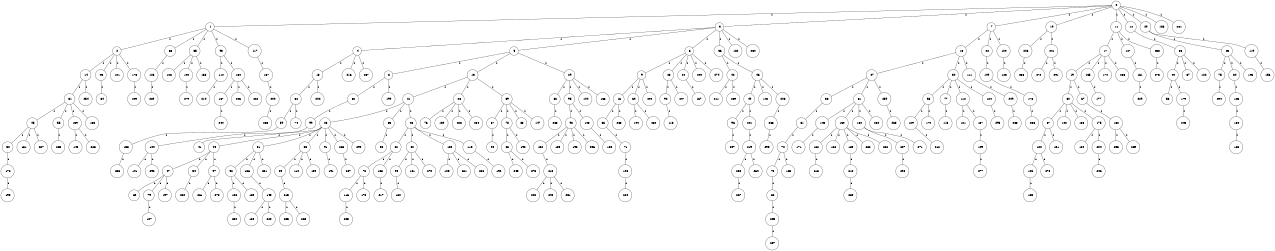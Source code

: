 graph G {
size="8.5,11;"
ratio = "expand;"
fixedsize="true;"
overlap="scale;"
node[shape=circle,width=.12,hight=.12,fontsize=12]
edge[fontsize=12]

0[label=" 0" color=black, pos="0.021277301,0.15056141!"];
1[label=" 1" color=black, pos="1.8419655,2.2292006!"];
2[label=" 2" color=black, pos="0.98030068,2.8892456!"];
3[label=" 3" color=black, pos="0.82743452,1.5593846!"];
4[label=" 4" color=black, pos="2.6362171,0.54936485!"];
5[label=" 5" color=black, pos="0.6720389,1.8928571!"];
6[label=" 6" color=black, pos="2.75209,1.2368487!"];
7[label=" 7" color=black, pos="2.1613177,2.362063!"];
8[label=" 8" color=black, pos="1.6671314,0.70470832!"];
9[label=" 9" color=black, pos="1.060087,1.4839893!"];
10[label=" 10" color=black, pos="2.8673334,0.97169477!"];
11[label=" 11" color=black, pos="0.12789369,1.5736044!"];
12[label=" 12" color=black, pos="0.68937155,2.159653!"];
13[label=" 13" color=black, pos="2.7738072,1.8859427!"];
14[label=" 14" color=black, pos="2.5329899,0.36683156!"];
15[label=" 15" color=black, pos="2.720793,0.87690264!"];
16[label=" 16" color=black, pos="2.241519,2.8970212!"];
17[label=" 17" color=black, pos="2.5155199,0.34199371!"];
18[label=" 18" color=black, pos="1.7542454,1.0776212!"];
19[label=" 19" color=black, pos="1.8447678,0.64624989!"];
20[label=" 20" color=black, pos="0.77419483,2.8955498!"];
21[label=" 21" color=black, pos="0.85841303,0.073899317!"];
22[label=" 22" color=black, pos="2.9042839,2.0857105!"];
23[label=" 23" color=black, pos="1.1696255,1.0130013!"];
24[label=" 24" color=black, pos="1.5442241,1.7127505!"];
25[label=" 25" color=black, pos="2.291033,1.4425972!"];
26[label=" 26" color=black, pos="0.36843272,1.9274175!"];
27[label=" 27" color=black, pos="1.1714441,1.7473399!"];
28[label=" 28" color=black, pos="1.3795703,1.4936409!"];
29[label=" 29" color=black, pos="0.42438228,2.6293862!"];
30[label=" 30" color=black, pos="2.0082711,2.953743!"];
31[label=" 31" color=black, pos="2.6777098,1.5890411!"];
32[label=" 32" color=black, pos="0.87676675,1.2816778!"];
33[label=" 33" color=black, pos="1.3565359,0.21307815!"];
34[label=" 34" color=black, pos="2.2444935,1.9381692!"];
35[label=" 35" color=black, pos="0.71416307,2.3615764!"];
36[label=" 36" color=black, pos="2.3283989,1.3317167!"];
37[label=" 37" color=black, pos="1.4227576,0.081447315!"];
38[label=" 38" color=black, pos="2.6761997,1.6089253!"];
39[label=" 39" color=black, pos="1.0019346,1.5758434!"];
40[label=" 40" color=black, pos="1.4997581,1.0465011!"];
41[label=" 41" color=black, pos="2.5817963,2.5812626!"];
42[label=" 42" color=black, pos="2.4000749,0.24222727!"];
43[label=" 43" color=black, pos="2.2049408,0.20797134!"];
44[label=" 44" color=black, pos="2.459021,2.2861209!"];
45[label=" 45" color=black, pos="1.500791,1.3128074!"];
46[label=" 46" color=black, pos="0.40275854,0.53090013!"];
47[label=" 47" color=black, pos="2.1196992,1.2833945!"];
48[label=" 48" color=black, pos="2.9642647,2.4757512!"];
49[label=" 49" color=black, pos="0.58947482,2.3723507!"];
50[label=" 50" color=black, pos="1.5764455,0.1037877!"];
51[label=" 51" color=black, pos="0.21838168,1.3147261!"];
52[label=" 52" color=black, pos="0.85144709,2.5591814!"];
53[label=" 53" color=black, pos="2.9684152,0.52922873!"];
54[label=" 54" color=black, pos="0.79372145,0.77586689!"];
55[label=" 55" color=black, pos="0.16687236,1.5328779!"];
56[label=" 56" color=black, pos="0.38915695,0.67719806!"];
57[label=" 57" color=black, pos="0.065642851,0.9681815!"];
58[label=" 58" color=black, pos="0.66412676,1.4234747!"];
59[label=" 59" color=black, pos="2.3837282,1.5599112!"];
60[label=" 60" color=black, pos="0.33904781,0.58741341!"];
61[label=" 61" color=black, pos="2.9910813,1.6786368!"];
62[label=" 62" color=black, pos="2.176771,2.6982233!"];
63[label=" 63" color=black, pos="2.513765,2.4747804!"];
64[label=" 64" color=black, pos="1.2397303,0.88155377!"];
65[label=" 65" color=black, pos="0.20152728,1.9474615!"];
66[label=" 66" color=black, pos="2.9217045,1.7481625!"];
67[label=" 67" color=black, pos="1.109137,2.540608!"];
68[label=" 68" color=black, pos="2.4271662,0.75564785!"];
69[label=" 69" color=black, pos="2.2446636,1.2030501!"];
70[label=" 70" color=black, pos="2.8887883,2.7650779!"];
71[label=" 71" color=black, pos="2.1323746,2.3054753!"];
72[label=" 72" color=black, pos="2.3918368,0.67747801!"];
73[label=" 73" color=black, pos="0.036764374,0.45901817!"];
74[label=" 74" color=black, pos="0.99587568,2.2639015!"];
75[label=" 75" color=black, pos="2.5152543,0.55319752!"];
76[label=" 76" color=black, pos="2.9325309,1.3606679!"];
77[label=" 77" color=black, pos="1.74313,1.598629!"];
78[label=" 78" color=black, pos="1.4649915,0.034471619!"];
79[label=" 79" color=black, pos="1.6035653,2.9694711!"];
80[label=" 80" color=black, pos="2.5269761,0.58876627!"];
81[label=" 81" color=black, pos="0.27188855,0.52220927!"];
82[label=" 82" color=black, pos="1.2549651,1.3727769!"];
83[label=" 83" color=black, pos="1.5906203,1.7126399!"];
84[label=" 84" color=black, pos="2.2348198,0.70034577!"];
85[label=" 85" color=black, pos="2.6370258,2.6098681!"];
86[label=" 86" color=black, pos="0.66268176,0.69938348!"];
87[label=" 87" color=black, pos="0.98428667,0.26164919!"];
88[label=" 88" color=black, pos="0.31580361,1.0750032!"];
89[label=" 89" color=black, pos="0.8981999,1.8554564!"];
90[label=" 90" color=black, pos="2.3833232,1.9233844!"];
91[label=" 91" color=black, pos="0.15420778,0.49709482!"];
92[label=" 92" color=black, pos="0.70933206,1.3669774!"];
93[label=" 93" color=black, pos="0.4964154,1.4483752!"];
94[label=" 94" color=black, pos="2.6211852,1.4253442!"];
95[label=" 95" color=black, pos="1.8166132,1.1167346!"];
96[label=" 96" color=black, pos="2.5374089,0.72010899!"];
97[label=" 97" color=black, pos="0.78895025,0.58877376!"];
98[label=" 98" color=black, pos="2.8037987,1.146217!"];
99[label=" 99" color=black, pos="2.1481824,0.34703408!"];
100[label=" 100" color=black, pos="0.84075244,2.2038724!"];
101[label=" 101" color=black, pos="1.690857,0.49626501!"];
102[label=" 102" color=black, pos="2.8000063,0.91751413!"];
103[label=" 103" color=black, pos="0.60860264,2.7490363!"];
104[label=" 104" color=black, pos="0.22598657,2.5816203!"];
105[label=" 105" color=black, pos="2.0447107,0.18721029!"];
106[label=" 106" color=black, pos="1.6825522,2.8065159!"];
107[label=" 107" color=black, pos="2.9767392,0.6882491!"];
108[label=" 108" color=black, pos="0.86756144,1.1546594!"];
109[label=" 109" color=black, pos="2.544369,0.87046067!"];
110[label=" 110" color=black, pos="2.5725337,2.9609948!"];
111[label=" 111" color=black, pos="1.8222236,2.3271478!"];
112[label=" 112" color=black, pos="2.1791764,0.063146941!"];
113[label=" 113" color=black, pos="1.0791621,1.0723965!"];
114[label=" 114" color=black, pos="1.5837846,1.5924489!"];
115[label=" 115" color=black, pos="2.0324623,1.3780153!"];
116[label=" 116" color=black, pos="0.17281948,0.45844221!"];
117[label=" 117" color=black, pos="0.18359923,0.061563817!"];
118[label=" 118" color=black, pos="1.1168777,2.9372692!"];
119[label=" 119" color=black, pos="2.7325897,1.9873114!"];
120[label=" 120" color=black, pos="1.1731851,2.1356532!"];
121[label=" 121" color=black, pos="0.30081555,1.0140616!"];
122[label=" 122" color=black, pos="2.0869621,1.4451238!"];
123[label=" 123" color=black, pos="0.88720849,0.019448149!"];
124[label=" 124" color=black, pos="0.35581394,2.7772165!"];
125[label=" 125" color=black, pos="0.80679324,1.2955461!"];
126[label=" 126" color=black, pos="0.86133891,1.8627722!"];
127[label=" 127" color=black, pos="1.4972324,2.5056947!"];
128[label=" 128" color=black, pos="2.9005419,2.9227648!"];
129[label=" 129" color=black, pos="2.8493976,2.0859575!"];
130[label=" 130" color=black, pos="2.5433368,2.0557841!"];
131[label=" 131" color=black, pos="1.3542205,2.4905733!"];
132[label=" 132" color=black, pos="1.5531226,0.24944759!"];
133[label=" 133" color=black, pos="2.1065701,0.28358674!"];
134[label=" 134" color=black, pos="0.77780898,0.56183759!"];
135[label=" 135" color=black, pos="0.99644245,2.9454588!"];
136[label=" 136" color=black, pos="2.7088802,0.098341698!"];
137[label=" 137" color=black, pos="1.8050499,0.49463754!"];
138[label=" 138" color=black, pos="1.7153805,2.778932!"];
139[label=" 139" color=black, pos="0.62565384,1.7796354!"];
140[label=" 140" color=black, pos="1.5372951,1.5386922!"];
141[label=" 141" color=black, pos="2.5740767,1.6117742!"];
142[label=" 142" color=black, pos="0.96863789,1.626927!"];
143[label=" 143" color=black, pos="2.2411441,0.86206464!"];
144[label=" 144" color=black, pos="1.4406094,1.5083021!"];
145[label=" 145" color=black, pos="2.1447055,1.5940461!"];
146[label=" 146" color=black, pos="2.5533613,0.92968707!"];
147[label=" 147" color=black, pos="0.64248346,1.3577916!"];
148[label=" 148" color=black, pos="0.73840552,0.82364372!"];
149[label=" 149" color=black, pos="0.71876278,0.66436787!"];
150[label=" 150" color=black, pos="1.6090296,0.652481!"];
151[label=" 151" color=black, pos="2.8636807,1.800198!"];
152[label=" 152" color=black, pos="0.47495198,2.5499495!"];
153[label=" 153" color=black, pos="2.3114398,2.4797436!"];
154[label=" 154" color=black, pos="0.51697367,1.0438163!"];
155[label=" 155" color=black, pos="2.1187531,1.3392357!"];
156[label=" 156" color=black, pos="0.29809162,2.1696409!"];
157[label=" 157" color=black, pos="1.5982973,1.7042551!"];
158[label=" 158" color=black, pos="0.12530359,0.057500585!"];
159[label=" 159" color=black, pos="1.8712817,2.2932744!"];
160[label=" 160" color=black, pos="2.1661987,2.9658912!"];
161[label=" 161" color=black, pos="1.9872194,0.3424396!"];
162[label=" 162" color=black, pos="0.85506543,0.66365017!"];
163[label=" 163" color=black, pos="2.7878637,0.83097722!"];
164[label=" 164" color=black, pos="0.16576525,2.1028097!"];
165[label=" 165" color=black, pos="2.8346268,1.9713894!"];
166[label=" 166" color=black, pos="0.16380082,1.9489147!"];
167[label=" 167" color=black, pos="0.88658857,2.3813162!"];
168[label=" 168" color=black, pos="0.085412917,0.53042572!"];
169[label=" 169" color=black, pos="0.79284221,1.5768253!"];
170[label=" 170" color=black, pos="0.25912118,1.6217262!"];
171[label=" 171" color=black, pos="0.24336136,1.1329402!"];
172[label=" 172" color=black, pos="1.4533215,2.1731891!"];
173[label=" 173" color=black, pos="2.0428146,2.2478787!"];
174[label=" 174" color=black, pos="1.1734686,2.241698!"];
175[label=" 175" color=black, pos="1.4389825,0.11284437!"];
176[label=" 176" color=black, pos="2.9702216,1.5970277!"];
177[label=" 177" color=black, pos="2.5161354,2.4109715!"];
178[label=" 178" color=black, pos="1.4143285,2.8222415!"];
179[label=" 179" color=black, pos="0.4854011,1.0668165!"];
180[label=" 180" color=black, pos="0.19093149,1.2266709!"];
181[label=" 181" color=black, pos="2.3845842,0.44036153!"];
182[label=" 182" color=black, pos="0.67134302,0.61810986!"];
183[label=" 183" color=black, pos="1.3050737,0.63472088!"];
184[label=" 184" color=black, pos="2.3742243,2.0383591!"];
185[label=" 185" color=black, pos="0.40560159,1.6656164!"];
186[label=" 186" color=black, pos="2.4820282,2.47762!"];
187[label=" 187" color=black, pos="1.4430395,2.9061519!"];
188[label=" 188" color=black, pos="0.78444212,2.8677171!"];
189[label=" 189" color=black, pos="1.6073725,0.72707901!"];
190[label=" 190" color=black, pos="0.99013809,0.38904099!"];
191[label=" 191" color=black, pos="2.0761431,0.57050705!"];
192[label=" 192" color=black, pos="2.2555104,0.34072721!"];
193[label=" 193" color=black, pos="2.0581967,1.4810421!"];
194[label=" 194" color=black, pos="1.4942014,1.5076543!"];
195[label=" 195" color=black, pos="0.50309866,0.57121182!"];
196[label=" 196" color=black, pos="0.54662911,0.45656705!"];
197[label=" 197" color=black, pos="0.74700747,1.4327171!"];
198[label=" 198" color=black, pos="2.5288349,2.0323573!"];
199[label=" 199" color=black, pos="2.8455199,1.0553455!"];
200[label=" 200" color=black, pos="1.2117305,0.7621424!"];
201[label=" 201" color=black, pos="1.4024163,1.8101522!"];
202[label=" 202" color=black, pos="1.2018467,1.8338586!"];
203[label=" 203" color=black, pos="0.73161282,0.99248613!"];
204[label=" 204" color=black, pos="2.8439993,2.4322435!"];
205[label=" 205" color=black, pos="2.6326992,0.32815228!"];
206[label=" 206" color=black, pos="1.6867187,1.7665123!"];
207[label=" 207" color=black, pos="2.963374,2.633269!"];
208[label=" 208" color=black, pos="1.2179305,2.4450318!"];
209[label=" 209" color=black, pos="2.6385959,1.5169645!"];
210[label=" 210" color=black, pos="0.57299057,1.545388!"];
211[label=" 211" color=black, pos="0.75589343,1.5828453!"];
212[label=" 212" color=black, pos="0.98692731,2.1908994!"];
213[label=" 213" color=black, pos="1.8800494,2.7811607!"];
214[label=" 214" color=black, pos="2.8795613,1.0990066!"];
215[label=" 215" color=black, pos="1.3695308,1.0180398!"];
216[label=" 216" color=black, pos="1.127687,1.207808!"];
217[label=" 217" color=black, pos="1.7182555,2.6067256!"];
218[label=" 218" color=black, pos="1.0755955,0.59584947!"];
219[label=" 219" color=black, pos="0.68998769,1.4313816!"];
220[label=" 220" color=black, pos="1.1937836,1.2965416!"];
221[label=" 221" color=black, pos="1.1413328,1.640601!"];
222[label=" 222" color=black, pos="2.6253753,0.86382933!"];
223[label=" 223" color=black, pos="1.4718833,0.5823673!"];
224[label=" 224" color=black, pos="1.3449406,1.3658532!"];
225[label=" 225" color=black, pos="2.5149478,0.35444221!"];
226[label=" 226" color=black, pos="1.1246924,0.42203227!"];
227[label=" 227" color=black, pos="0.12898645,0.49159504!"];
228[label=" 228" color=black, pos="1.475695,0.39660299!"];
229[label=" 229" color=black, pos="2.8658389,1.6379218!"];
230[label=" 230" color=black, pos="2.7768116,2.4861202!"];
231[label=" 231" color=black, pos="2.3836202,1.8482652!"];
232[label=" 232" color=black, pos="2.8586628,2.7917569!"];
233[label=" 233" color=black, pos="1.1866972,0.96415396!"];
234[label=" 234" color=black, pos="1.0964908,0.12606958!"];
235[label=" 235" color=black, pos="1.2396001,0.54824731!"];
236[label=" 236" color=black, pos="1.4058012,0.33232287!"];
237[label=" 237" color=black, pos="0.98205431,1.7628543!"];
238[label=" 238" color=black, pos="1.4719958,1.0075609!"];
239[label=" 239" color=black, pos="0.31746205,0.58417683!"];
240[label=" 240" color=black, pos="0.069944472,2.5497355!"];
241[label=" 241" color=black, pos="0.52213291,0.5680312!"];
242[label=" 242" color=black, pos="1.9000757,2.844101!"];
243[label=" 243" color=black, pos="2.3117654,0.85497099!"];
244[label=" 244" color=black, pos="2.3371987,0.98920669!"];
245[label=" 245" color=black, pos="0.15753853,0.078118917!"];
246[label=" 246" color=black, pos="0.0010354817,0.48515034!"];
247[label=" 247" color=black, pos="0.94150586,1.4946224!"];
248[label=" 248" color=black, pos="1.4452609,2.268092!"];
249[label=" 249" color=black, pos="0.55824743,0.58601759!"];
250[label=" 250" color=black, pos="2.530224,2.597999!"];
251[label=" 251" color=black, pos="0.82246696,0.55955596!"];
252[label=" 252" color=black, pos="1.6402639,2.4789186!"];
253[label=" 253" color=black, pos="0.30082363,2.4273367!"];
254[label=" 254" color=black, pos="2.6427173,2.6203566!"];
255[label=" 255" color=black, pos="1.9818142,1.5956735!"];
256[label=" 256" color=black, pos="1.159337,0.394469!"];
257[label=" 257" color=black, pos="2.6998887,2.1759076!"];
258[label=" 258" color=black, pos="1.4106052,1.072102!"];
259[label=" 259" color=black, pos="2.2268766,2.3927378!"];
260[label=" 260" color=black, pos="2.1804206,1.6649428!"];
261[label=" 261" color=black, pos="1.4286939,0.78310334!"];
262[label=" 262" color=black, pos="1.0047666,1.6556343!"];
263[label=" 263" color=black, pos="1.518439,1.413656!"];
264[label=" 264" color=black, pos="2.1150732,0.39536045!"];
265[label=" 265" color=black, pos="0.78861155,2.0450745!"];
266[label=" 266" color=black, pos="0.3451746,0.43228894!"];
267[label=" 267" color=black, pos="1.7488344,2.4391916!"];
268[label=" 268" color=black, pos="1.6966831,1.4104993!"];
269[label=" 269" color=black, pos="0.19641393,2.1967881!"];
270[label=" 270" color=black, pos="0.59706257,1.1877613!"];
271[label=" 271" color=black, pos="2.1037301,1.7932776!"];
272[label=" 272" color=black, pos="2.4095422,2.0337652!"];
273[label=" 273" color=black, pos="0.7599061,0.39737054!"];
274[label=" 274" color=black, pos="1.1960162,1.6771319!"];
275[label=" 275" color=black, pos="2.6546862,0.87410561!"];
276[label=" 276" color=black, pos="0.22045788,0.47674627!"];
277[label=" 277" color=black, pos="2.4782075,2.6180523!"];
278[label=" 278" color=black, pos="1.5259567,1.1907716!"];
279[label=" 279" color=black, pos="2.4072309,0.84849016!"];
280[label=" 280" color=black, pos="1.1726874,2.0149269!"];
281[label=" 281" color=black, pos="1.961095,1.0376742!"];
282[label=" 282" color=black, pos="1.2419569,0.10196179!"];
283[label=" 283" color=black, pos="1.8311295,1.2480125!"];
284[label=" 284" color=black, pos="0.26067225,0.4684592!"];
285[label=" 285" color=black, pos="2.3982931,2.8141497!"];
286[label=" 286" color=black, pos="1.8923251,2.5539366!"];
287[label=" 287" color=black, pos="1.9889706,1.1163291!"];
288[label=" 288" color=black, pos="0.28468212,0.094251456!"];
289[label=" 289" color=black, pos="1.5435535,1.4028884!"];
290[label=" 290" color=black, pos="1.8467316,0.68215352!"];
291[label=" 291" color=black, pos="2.4809175,0.72944852!"];
292[label=" 292" color=black, pos="2.6549247,2.4804695!"];
293[label=" 293" color=black, pos="1.2844192,0.97746754!"];
294[label=" 294" color=black, pos="0.29954063,1.4763004!"];
295[label=" 295" color=black, pos="0.93383092,0.45016928!"];
296[label=" 296" color=black, pos="0.72388561,0.4642902!"];
297[label=" 297" color=black, pos="2.6763463,2.0529495!"];
298[label=" 298" color=black, pos="2.3720287,2.2009391!"];
299[label=" 299" color=black, pos="2.665269,1.5945361!"];
0--1[label="1"]
0--3[label="1"]
0--7[label="1"]
0--10[label="1"]
0--11[label="1"]
0--12[label="1"]
0--20[label="1"]
0--186[label="1"]
0--281[label="1"]
1--2[label="1"]
1--63[label="1"]
1--65[label="1"]
1--93[label="1"]
1--117[label="1"]
2--14[label="1"]
2--43[label="1"]
2--101[label="1"]
2--178[label="1"]
3--4[label="1"]
3--5[label="1"]
3--6[label="1"]
3--36[label="1"]
3--182[label="1"]
3--234[label="1"]
4--18[label="1"]
4--216[label="1"]
4--237[label="1"]
5--8[label="1"]
5--13[label="1"]
5--29[label="1"]
6--9[label="1"]
6--23[label="1"]
6--24[label="1"]
6--240[label="1"]
6--274[label="1"]
7--15[label="1"]
7--22[label="1"]
7--120[label="1"]
8--82[label="1"]
8--199[label="1"]
9--16[label="1"]
9--60[label="1"]
9--290[label="1"]
10--226[label="1"]
10--241[label="1"]
11--17[label="1"]
11--127[label="1"]
11--258[label="1"]
12--35[label="1"]
13--21[label="1"]
13--28[label="1"]
13--39[label="1"]
14--31[label="1"]
14--254[label="1"]
15--27[label="1"]
15--34[label="1"]
15--111[label="1"]
16--66[label="1"]
16--283[label="1"]
17--19[label="1"]
17--135[label="1"]
17--174[label="1"]
17--255[label="1"]
18--32[label="1"]
18--202[label="1"]
19--30[label="1"]
19--67[label="1"]
20--25[label="1"]
20--119[label="1"]
21--26[label="1"]
21--33[label="1"]
21--48[label="1"]
22--109[label="1"]
23--92[label="1"]
23--247[label="1"]
24--167[label="1"]
25--75[label="1"]
25--84[label="1"]
25--195[label="1"]
26--41[label="1"]
26--44[label="1"]
26--51[label="1"]
26--85[label="1"]
26--91[label="1"]
26--268[label="1"]
26--299[label="1"]
27--38[label="1"]
27--81[label="1"]
27--259[label="1"]
28--76[label="1"]
28--130[label="1"]
28--228[label="1"]
28--284[label="1"]
29--68[label="1"]
29--95[label="1"]
29--144[label="1"]
29--155[label="1"]
30--37[label="1"]
30--102[label="1"]
30--158[label="1"]
30--175[label="1"]
31--45[label="1"]
31--55[label="1"]
31--139[label="1"]
31--163[label="1"]
32--59[label="1"]
32--74[label="1"]
33--53[label="1"]
34--58[label="1"]
34--77[label="1"]
34--112[label="1"]
34--124[label="1"]
35--40[label="1"]
35--87[label="1"]
35--122[label="1"]
36--42[label="1"]
36--46[label="1"]
37--100[label="1"]
37--151[label="1"]
38--61[label="1"]
39--57[label="1"]
39--78[label="1"]
39--83[label="1"]
39--147[label="1"]
40--56[label="1"]
40--179[label="1"]
42--211[label="1"]
42--239[label="1"]
43--64[label="1"]
44--47[label="1"]
44--54[label="1"]
44--97[label="1"]
45--50[label="1"]
45--131[label="1"]
45--227[label="1"]
46--49[label="1"]
46--142[label="1"]
46--208[label="1"]
47--69[label="1"]
47--79[label="1"]
47--197[label="1"]
48--62[label="1"]
48--80[label="1"]
48--103[label="1"]
48--115[label="1"]
49--96[label="1"]
49--201[label="1"]
50--172[label="1"]
51--52[label="1"]
51--136[label="1"]
51--231[label="1"]
52--106[label="1"]
52--169[label="1"]
54--260[label="1"]
55--225[label="1"]
57--90[label="1"]
58--129[label="1"]
58--170[label="1"]
59--153[label="1"]
60--194[label="1"]
60--282[label="1"]
61--70[label="1"]
62--72[label="1"]
62--138[label="1"]
63--126[label="1"]
65--128[label="1"]
65--140[label="1"]
65--168[label="1"]
66--71[label="1"]
67--132[label="1"]
68--285[label="1"]
70--73[label="1"]
70--183[label="1"]
71--196[label="1"]
72--116[label="1"]
72--173[label="1"]
73--86[label="1"]
75--294[label="1"]
77--113[label="1"]
78--88[label="1"]
78--190[label="1"]
79--107[label="1"]
80--94[label="1"]
80--181[label="1"]
80--270[label="1"]
81--148[label="1"]
81--150[label="1"]
81--164[label="1"]
81--250[label="1"]
82--99[label="1"]
84--125[label="1"]
85--89[label="1"]
85--110[label="1"]
85--159[label="1"]
86--205[label="1"]
88--245[label="1"]
88--275[label="1"]
89--215[label="1"]
91--191[label="1"]
92--118[label="1"]
93--114[label="1"]
93--134[label="1"]
94--160[label="1"]
95--98[label="1"]
95--108[label="1"]
96--297[label="1"]
97--261[label="1"]
97--278[label="1"]
98--152[label="1"]
98--185[label="1"]
98--198[label="1"]
98--296[label="1"]
99--104[label="1"]
100--146[label="1"]
100--276[label="1"]
103--105[label="1"]
103--221[label="1"]
103--286[label="1"]
104--141[label="1"]
104--292[label="1"]
106--230[label="1"]
108--133[label="1"]
109--176[label="1"]
111--249[label="1"]
112--121[label="1"]
112--137[label="1"]
114--214[label="1"]
115--192[label="1"]
116--203[label="1"]
117--157[label="1"]
119--156[label="1"]
120--123[label="1"]
124--293[label="1"]
125--154[label="1"]
126--289[label="1"]
127--161[label="1"]
129--212[label="1"]
132--253[label="1"]
132--269[label="1"]
134--187[label="1"]
134--206[label="1"]
134--222[label="1"]
135--177[label="1"]
136--145[label="1"]
137--149[label="1"]
138--217[label="1"]
139--143[label="1"]
139--223[label="1"]
140--279[label="1"]
145--180[label="1"]
145--220[label="1"]
146--165[label="1"]
148--171[label="1"]
149--277[label="1"]
150--162[label="1"]
150--166[label="1"]
150--189[label="1"]
150--232[label="1"]
150--262[label="1"]
152--213[label="1"]
153--233[label="1"]
154--188[label="1"]
157--200[label="1"]
161--229[label="1"]
162--218[label="1"]
164--207[label="1"]
164--271[label="1"]
172--193[label="1"]
175--184[label="1"]
175--204[label="1"]
176--256[label="1"]
178--209[label="1"]
179--243[label="1"]
187--244[label="1"]
189--210[label="1"]
196--224[label="1"]
200--238[label="1"]
201--219[label="1"]
204--246[label="1"]
205--257[label="1"]
207--298[label="1"]
208--266[label="1"]
210--280[label="1"]
213--242[label="1"]
213--248[label="1"]
213--251[label="1"]
215--235[label="1"]
215--265[label="1"]
219--252[label="1"]
219--264[label="1"]
226--236[label="1"]
241--272[label="1"]
241--291[label="1"]
249--288[label="1"]
252--267[label="1"]
258--273[label="1"]
259--263[label="1"]
266--295[label="1"]
268--287[label="1"]

}
